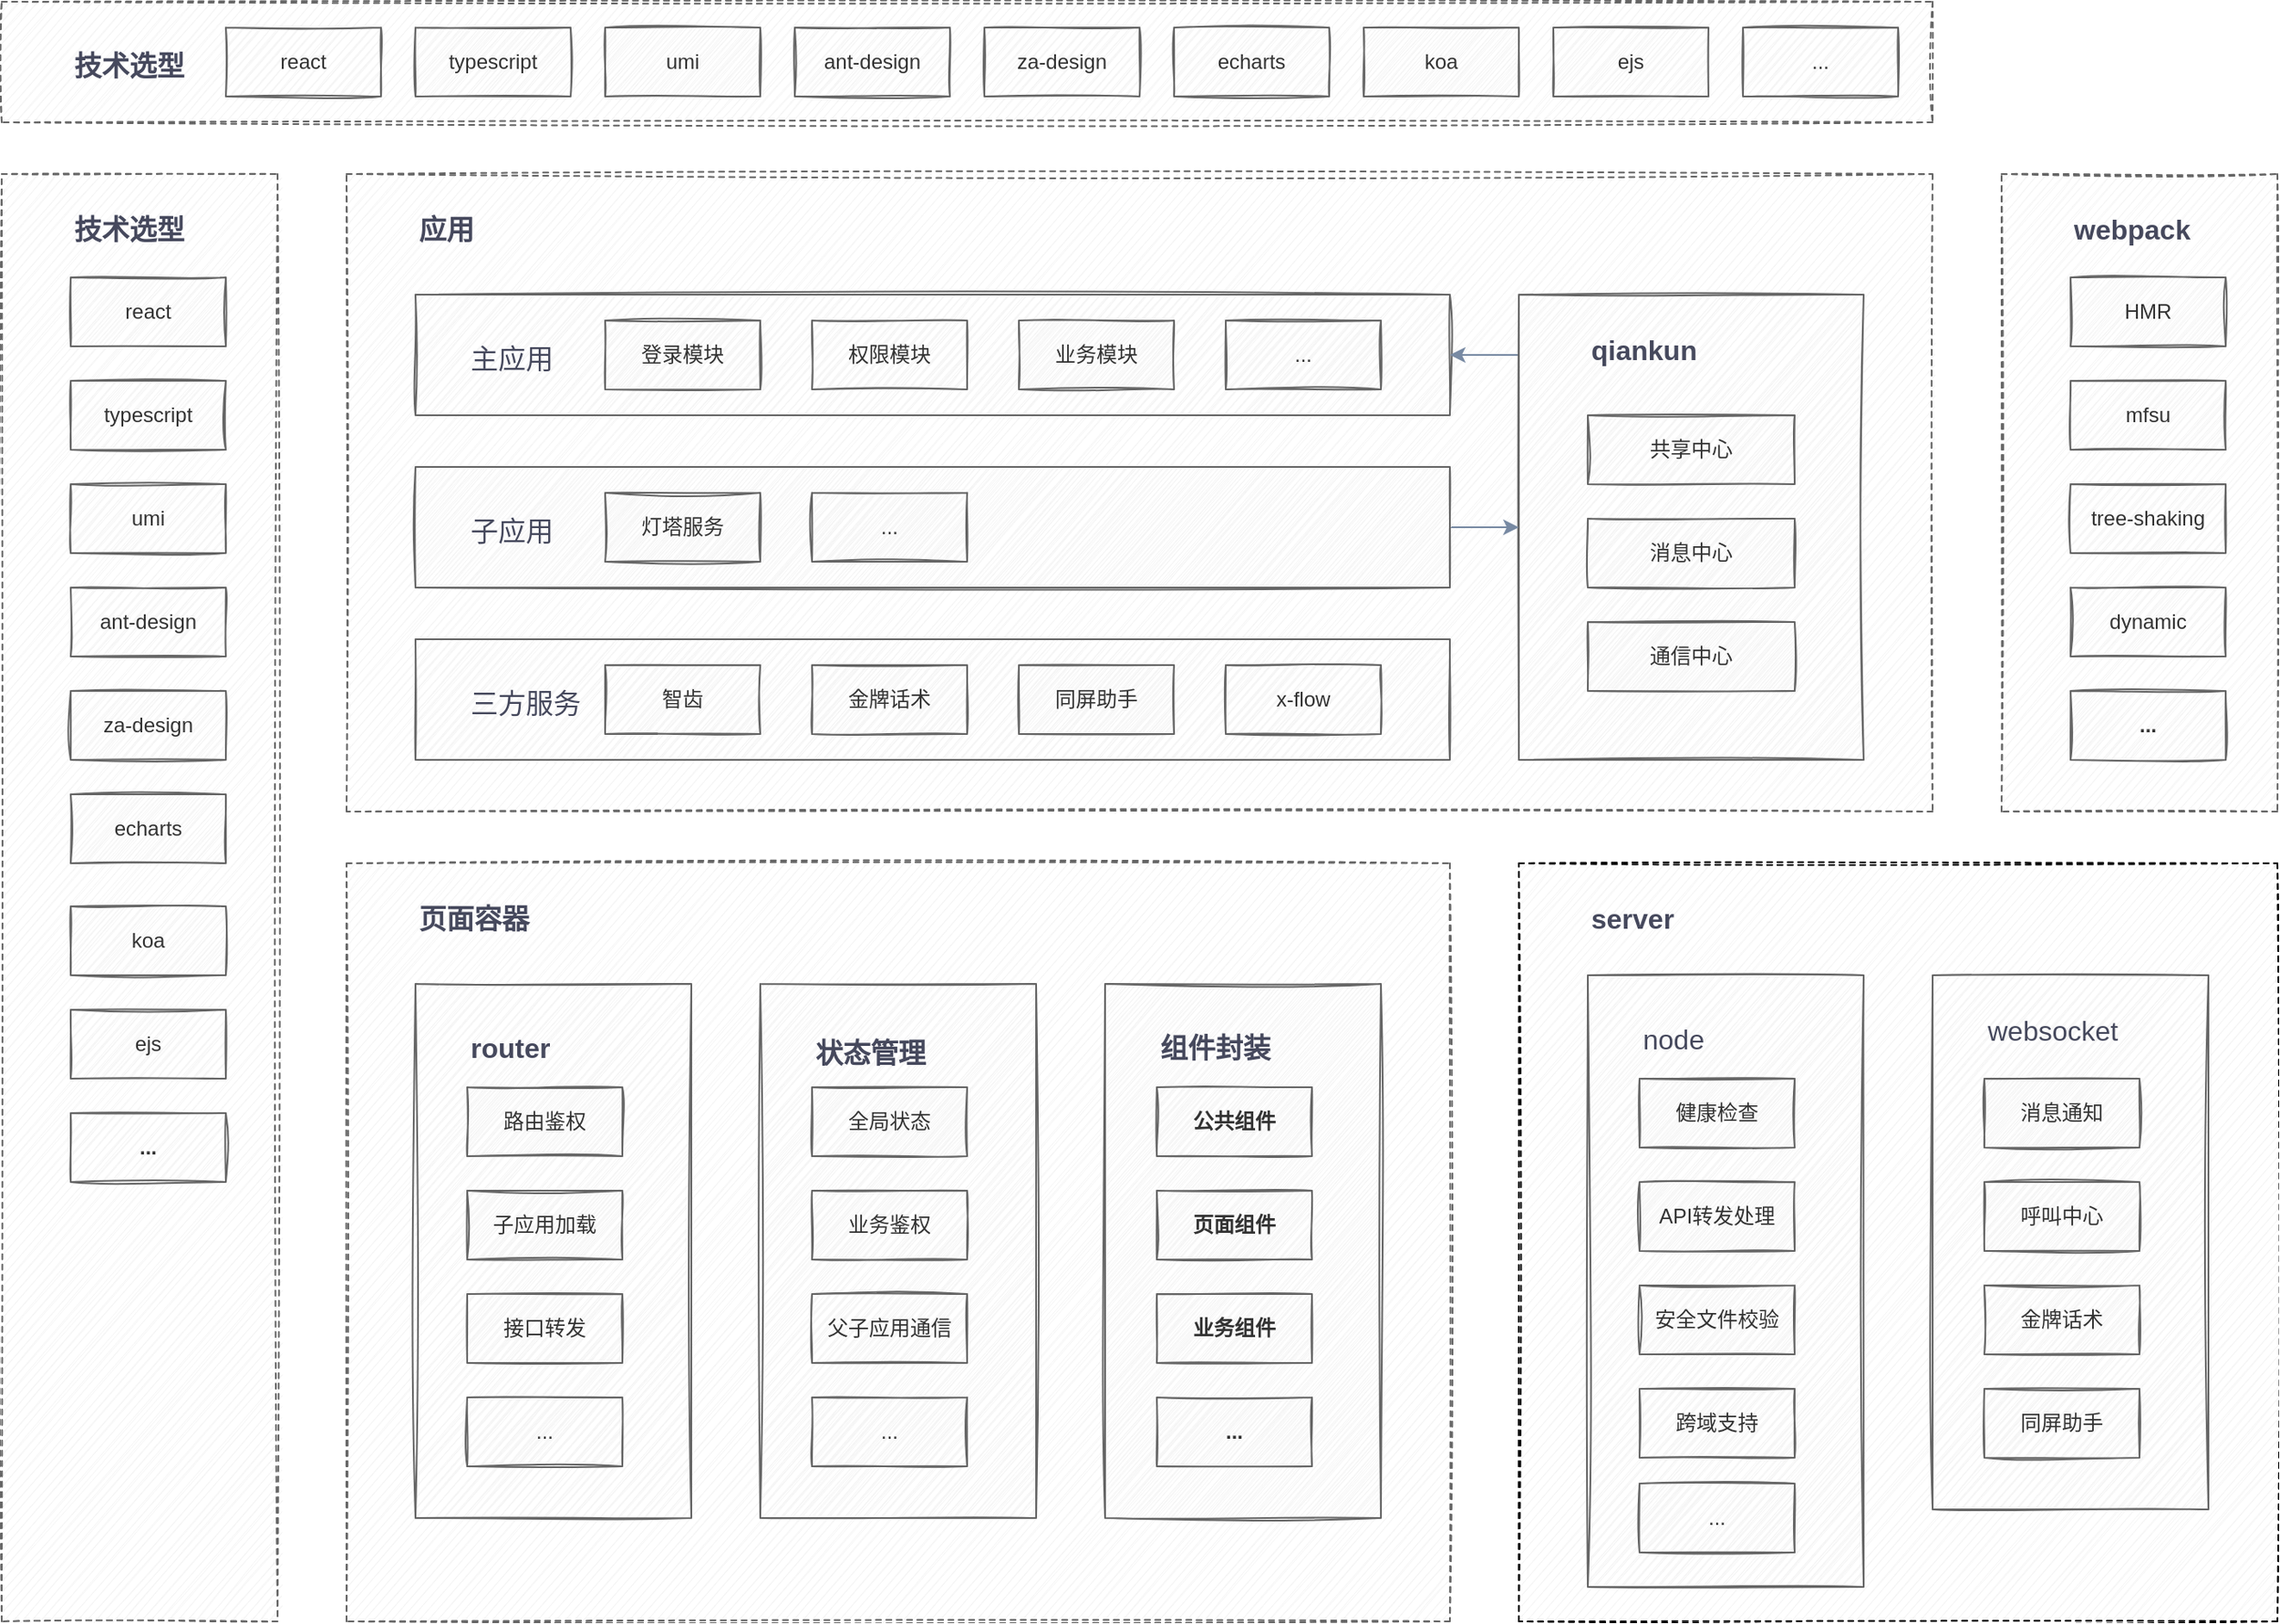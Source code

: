 <mxfile version="16.5.6" type="github">
  <diagram id="S-Ohv1NZQV-sg4bJYoe6" name="Page-1">
    <mxGraphModel dx="1527" dy="981" grid="0" gridSize="10" guides="1" tooltips="1" connect="1" arrows="1" fold="1" page="1" pageScale="1" pageWidth="1654" pageHeight="2336" math="0" shadow="0">
      <root>
        <mxCell id="0" />
        <mxCell id="1" parent="0" />
        <mxCell id="IKRgI5MwyABW7BMP_2ts-50" value="" style="rounded=0;whiteSpace=wrap;html=1;dashed=1;sketch=1;fillColor=#f5f5f5;fontColor=#333333;strokeColor=#666666;" vertex="1" parent="1">
          <mxGeometry x="280" y="200" width="920" height="370" as="geometry" />
        </mxCell>
        <mxCell id="IKRgI5MwyABW7BMP_2ts-51" value="&lt;span style=&quot;font-size: 16px&quot;&gt;应用&lt;/span&gt;" style="text;strokeColor=none;fillColor=none;html=1;fontSize=24;fontStyle=1;verticalAlign=middle;align=left;rounded=0;sketch=0;fontColor=#46495D;" vertex="1" parent="1">
          <mxGeometry x="320" y="210" width="100" height="40" as="geometry" />
        </mxCell>
        <mxCell id="IKRgI5MwyABW7BMP_2ts-52" value="" style="rounded=0;whiteSpace=wrap;html=1;sketch=1;fillColor=#f5f5f5;fontColor=#333333;strokeColor=#666666;" vertex="1" parent="1">
          <mxGeometry x="320" y="270" width="600" height="70" as="geometry" />
        </mxCell>
        <mxCell id="IKRgI5MwyABW7BMP_2ts-54" value="&lt;span style=&quot;font-weight: normal&quot;&gt;&lt;font style=&quot;font-size: 16px&quot;&gt;主应用&lt;/font&gt;&lt;/span&gt;" style="text;strokeColor=none;fillColor=none;html=1;fontSize=24;fontStyle=1;verticalAlign=middle;align=left;rounded=0;sketch=0;fontColor=#46495D;" vertex="1" parent="1">
          <mxGeometry x="350" y="285" width="70" height="40" as="geometry" />
        </mxCell>
        <mxCell id="IKRgI5MwyABW7BMP_2ts-57" value="登录模块" style="rounded=0;whiteSpace=wrap;html=1;sketch=1;fillColor=#f5f5f5;fontColor=#333333;strokeColor=#666666;" vertex="1" parent="1">
          <mxGeometry x="430" y="285" width="90" height="40" as="geometry" />
        </mxCell>
        <mxCell id="IKRgI5MwyABW7BMP_2ts-58" value="权限模块" style="rounded=0;whiteSpace=wrap;html=1;sketch=1;fillColor=#f5f5f5;fontColor=#333333;strokeColor=#666666;" vertex="1" parent="1">
          <mxGeometry x="550" y="285" width="90" height="40" as="geometry" />
        </mxCell>
        <mxCell id="IKRgI5MwyABW7BMP_2ts-129" style="edgeStyle=orthogonalEdgeStyle;curved=0;rounded=1;sketch=0;orthogonalLoop=1;jettySize=auto;html=1;fontSize=16;fontColor=#46495D;strokeColor=#788AA3;fillColor=#B2C9AB;entryX=1;entryY=0.5;entryDx=0;entryDy=0;" edge="1" parent="1" source="IKRgI5MwyABW7BMP_2ts-59" target="IKRgI5MwyABW7BMP_2ts-52">
          <mxGeometry relative="1" as="geometry">
            <Array as="points">
              <mxPoint x="950" y="305" />
              <mxPoint x="950" y="305" />
            </Array>
          </mxGeometry>
        </mxCell>
        <mxCell id="IKRgI5MwyABW7BMP_2ts-59" value="" style="rounded=0;whiteSpace=wrap;html=1;sketch=1;fillColor=#f5f5f5;fontColor=#333333;strokeColor=#666666;" vertex="1" parent="1">
          <mxGeometry x="960" y="270" width="200" height="270" as="geometry" />
        </mxCell>
        <mxCell id="IKRgI5MwyABW7BMP_2ts-60" value="&lt;font style=&quot;font-size: 16px&quot;&gt;qiankun&lt;/font&gt;" style="text;strokeColor=none;fillColor=none;html=1;fontSize=24;fontStyle=1;verticalAlign=middle;align=left;rounded=0;sketch=0;fontColor=#46495D;" vertex="1" parent="1">
          <mxGeometry x="1000" y="280" width="100" height="40" as="geometry" />
        </mxCell>
        <mxCell id="IKRgI5MwyABW7BMP_2ts-61" value="共享中心" style="rounded=0;whiteSpace=wrap;html=1;sketch=1;fillColor=#f5f5f5;fontColor=#333333;strokeColor=#666666;" vertex="1" parent="1">
          <mxGeometry x="1000" y="340" width="120" height="40" as="geometry" />
        </mxCell>
        <mxCell id="IKRgI5MwyABW7BMP_2ts-65" value="通信中心" style="rounded=0;whiteSpace=wrap;html=1;sketch=1;fillColor=#f5f5f5;fontColor=#333333;strokeColor=#666666;" vertex="1" parent="1">
          <mxGeometry x="1000" y="460" width="120" height="40" as="geometry" />
        </mxCell>
        <mxCell id="IKRgI5MwyABW7BMP_2ts-66" value="消息中心" style="rounded=0;whiteSpace=wrap;html=1;sketch=1;fillColor=#f5f5f5;fontColor=#333333;strokeColor=#666666;" vertex="1" parent="1">
          <mxGeometry x="1000" y="400" width="120" height="40" as="geometry" />
        </mxCell>
        <mxCell id="IKRgI5MwyABW7BMP_2ts-67" value="业务模块" style="rounded=0;whiteSpace=wrap;html=1;sketch=1;fillColor=#f5f5f5;fontColor=#333333;strokeColor=#666666;" vertex="1" parent="1">
          <mxGeometry x="670" y="285" width="90" height="40" as="geometry" />
        </mxCell>
        <mxCell id="IKRgI5MwyABW7BMP_2ts-127" style="edgeStyle=orthogonalEdgeStyle;curved=0;rounded=1;sketch=0;orthogonalLoop=1;jettySize=auto;html=1;entryX=0;entryY=0.5;entryDx=0;entryDy=0;fontSize=16;fontColor=#46495D;strokeColor=#788AA3;fillColor=#B2C9AB;" edge="1" parent="1" source="IKRgI5MwyABW7BMP_2ts-68" target="IKRgI5MwyABW7BMP_2ts-59">
          <mxGeometry relative="1" as="geometry" />
        </mxCell>
        <mxCell id="IKRgI5MwyABW7BMP_2ts-68" value="" style="rounded=0;whiteSpace=wrap;html=1;sketch=1;fillColor=#f5f5f5;fontColor=#333333;strokeColor=#666666;" vertex="1" parent="1">
          <mxGeometry x="320" y="370" width="600" height="70" as="geometry" />
        </mxCell>
        <mxCell id="IKRgI5MwyABW7BMP_2ts-69" value="&lt;span style=&quot;font-weight: normal&quot;&gt;&lt;font style=&quot;font-size: 16px&quot;&gt;子应用&lt;/font&gt;&lt;/span&gt;" style="text;strokeColor=none;fillColor=none;html=1;fontSize=24;fontStyle=1;verticalAlign=middle;align=left;rounded=0;sketch=0;fontColor=#46495D;" vertex="1" parent="1">
          <mxGeometry x="350" y="385" width="70" height="40" as="geometry" />
        </mxCell>
        <mxCell id="IKRgI5MwyABW7BMP_2ts-70" value="灯塔服务" style="rounded=0;whiteSpace=wrap;html=1;sketch=1;fillColor=#f5f5f5;fontColor=#333333;strokeColor=#666666;" vertex="1" parent="1">
          <mxGeometry x="430" y="385" width="90" height="40" as="geometry" />
        </mxCell>
        <mxCell id="IKRgI5MwyABW7BMP_2ts-72" value="..." style="rounded=0;whiteSpace=wrap;html=1;sketch=1;fillColor=#f5f5f5;fontColor=#333333;strokeColor=#666666;" vertex="1" parent="1">
          <mxGeometry x="550" y="385" width="90" height="40" as="geometry" />
        </mxCell>
        <mxCell id="IKRgI5MwyABW7BMP_2ts-73" value="" style="rounded=0;whiteSpace=wrap;html=1;dashed=1;sketch=1;fillColor=#f5f5f5;fontColor=#333333;strokeColor=#666666;" vertex="1" parent="1">
          <mxGeometry x="280" y="600" width="640" height="440" as="geometry" />
        </mxCell>
        <mxCell id="IKRgI5MwyABW7BMP_2ts-74" value="&lt;font style=&quot;font-size: 16px&quot;&gt;页面容器&lt;/font&gt;" style="text;strokeColor=none;fillColor=none;html=1;fontSize=24;fontStyle=1;verticalAlign=middle;align=left;rounded=0;sketch=0;fontColor=#46495D;" vertex="1" parent="1">
          <mxGeometry x="320" y="610" width="100" height="40" as="geometry" />
        </mxCell>
        <mxCell id="IKRgI5MwyABW7BMP_2ts-75" value="" style="rounded=0;whiteSpace=wrap;html=1;sketch=1;fillColor=#f5f5f5;fontColor=#333333;strokeColor=#666666;fontStyle=1" vertex="1" parent="1">
          <mxGeometry x="720" y="670" width="160" height="310" as="geometry" />
        </mxCell>
        <mxCell id="IKRgI5MwyABW7BMP_2ts-76" value="&lt;span style=&quot;font-size: 16px&quot;&gt;组件封装&lt;/span&gt;" style="text;strokeColor=none;fillColor=none;html=1;fontSize=24;fontStyle=1;verticalAlign=middle;align=left;rounded=0;sketch=0;fontColor=#46495D;" vertex="1" parent="1">
          <mxGeometry x="750" y="685" width="70" height="40" as="geometry" />
        </mxCell>
        <mxCell id="IKRgI5MwyABW7BMP_2ts-77" value="公共组件" style="rounded=0;whiteSpace=wrap;html=1;sketch=1;fillColor=#f5f5f5;fontColor=#333333;strokeColor=#666666;fontStyle=1" vertex="1" parent="1">
          <mxGeometry x="750" y="730" width="90" height="40" as="geometry" />
        </mxCell>
        <mxCell id="IKRgI5MwyABW7BMP_2ts-78" value="页面组件" style="rounded=0;whiteSpace=wrap;html=1;sketch=1;fillColor=#f5f5f5;fontColor=#333333;strokeColor=#666666;fontStyle=1" vertex="1" parent="1">
          <mxGeometry x="750" y="790" width="90" height="40" as="geometry" />
        </mxCell>
        <mxCell id="IKRgI5MwyABW7BMP_2ts-79" value="业务组件" style="rounded=0;whiteSpace=wrap;html=1;sketch=1;fillColor=#f5f5f5;fontColor=#333333;strokeColor=#666666;fontStyle=1" vertex="1" parent="1">
          <mxGeometry x="750" y="850" width="90" height="40" as="geometry" />
        </mxCell>
        <mxCell id="IKRgI5MwyABW7BMP_2ts-96" value="..." style="rounded=0;whiteSpace=wrap;html=1;sketch=1;fillColor=#f5f5f5;fontColor=#333333;strokeColor=#666666;" vertex="1" parent="1">
          <mxGeometry x="790" y="285" width="90" height="40" as="geometry" />
        </mxCell>
        <mxCell id="IKRgI5MwyABW7BMP_2ts-103" value="..." style="rounded=0;whiteSpace=wrap;html=1;sketch=1;fillColor=#f5f5f5;fontColor=#333333;strokeColor=#666666;fontStyle=1" vertex="1" parent="1">
          <mxGeometry x="750" y="910" width="90" height="40" as="geometry" />
        </mxCell>
        <mxCell id="IKRgI5MwyABW7BMP_2ts-104" value="" style="rounded=0;whiteSpace=wrap;html=1;sketch=1;fillColor=#f5f5f5;fontColor=#333333;strokeColor=#666666;" vertex="1" parent="1">
          <mxGeometry x="320" y="670" width="160" height="310" as="geometry" />
        </mxCell>
        <mxCell id="IKRgI5MwyABW7BMP_2ts-105" value="&lt;font style=&quot;font-size: 16px&quot;&gt;router&lt;/font&gt;" style="text;strokeColor=none;fillColor=none;html=1;fontSize=24;fontStyle=1;verticalAlign=middle;align=left;rounded=0;sketch=0;fontColor=#46495D;" vertex="1" parent="1">
          <mxGeometry x="350" y="685" width="70" height="40" as="geometry" />
        </mxCell>
        <mxCell id="IKRgI5MwyABW7BMP_2ts-106" value="路由鉴权" style="rounded=0;whiteSpace=wrap;html=1;sketch=1;fillColor=#f5f5f5;fontColor=#333333;strokeColor=#666666;" vertex="1" parent="1">
          <mxGeometry x="350" y="730" width="90" height="40" as="geometry" />
        </mxCell>
        <mxCell id="IKRgI5MwyABW7BMP_2ts-107" value="子应用加载" style="rounded=0;whiteSpace=wrap;html=1;sketch=1;fillColor=#f5f5f5;fontColor=#333333;strokeColor=#666666;" vertex="1" parent="1">
          <mxGeometry x="350" y="790" width="90" height="40" as="geometry" />
        </mxCell>
        <mxCell id="IKRgI5MwyABW7BMP_2ts-108" value="接口转发" style="rounded=0;whiteSpace=wrap;html=1;sketch=1;fillColor=#f5f5f5;fontColor=#333333;strokeColor=#666666;" vertex="1" parent="1">
          <mxGeometry x="350" y="850" width="90" height="40" as="geometry" />
        </mxCell>
        <mxCell id="IKRgI5MwyABW7BMP_2ts-109" value="..." style="rounded=0;whiteSpace=wrap;html=1;sketch=1;fillColor=#f5f5f5;fontColor=#333333;strokeColor=#666666;" vertex="1" parent="1">
          <mxGeometry x="350" y="910" width="90" height="40" as="geometry" />
        </mxCell>
        <mxCell id="IKRgI5MwyABW7BMP_2ts-110" value="" style="rounded=0;whiteSpace=wrap;html=1;sketch=1;fillColor=#f5f5f5;fontColor=#333333;strokeColor=#666666;" vertex="1" parent="1">
          <mxGeometry x="520" y="670" width="160" height="310" as="geometry" />
        </mxCell>
        <mxCell id="IKRgI5MwyABW7BMP_2ts-111" value="&lt;font style=&quot;font-size: 16px&quot;&gt;状态管理&lt;/font&gt;" style="text;strokeColor=none;fillColor=none;html=1;fontSize=24;fontStyle=1;verticalAlign=middle;align=left;rounded=0;sketch=0;fontColor=#46495D;" vertex="1" parent="1">
          <mxGeometry x="550" y="685" width="78.75" height="45" as="geometry" />
        </mxCell>
        <mxCell id="IKRgI5MwyABW7BMP_2ts-112" value="全局状态" style="rounded=0;whiteSpace=wrap;html=1;sketch=1;fillColor=#f5f5f5;fontColor=#333333;strokeColor=#666666;" vertex="1" parent="1">
          <mxGeometry x="550" y="730" width="90" height="40" as="geometry" />
        </mxCell>
        <mxCell id="IKRgI5MwyABW7BMP_2ts-113" value="业务鉴权" style="rounded=0;whiteSpace=wrap;html=1;sketch=1;fillColor=#f5f5f5;fontColor=#333333;strokeColor=#666666;" vertex="1" parent="1">
          <mxGeometry x="550" y="790" width="90" height="40" as="geometry" />
        </mxCell>
        <mxCell id="IKRgI5MwyABW7BMP_2ts-114" value="父子应用通信" style="rounded=0;whiteSpace=wrap;html=1;sketch=1;fillColor=#f5f5f5;fontColor=#333333;strokeColor=#666666;" vertex="1" parent="1">
          <mxGeometry x="550" y="850" width="90" height="40" as="geometry" />
        </mxCell>
        <mxCell id="IKRgI5MwyABW7BMP_2ts-115" value="..." style="rounded=0;whiteSpace=wrap;html=1;sketch=1;fillColor=#f5f5f5;fontColor=#333333;strokeColor=#666666;" vertex="1" parent="1">
          <mxGeometry x="550" y="910" width="90" height="40" as="geometry" />
        </mxCell>
        <mxCell id="IKRgI5MwyABW7BMP_2ts-121" value="" style="rounded=0;whiteSpace=wrap;html=1;sketch=1;fillColor=#f5f5f5;fontColor=#333333;strokeColor=#666666;" vertex="1" parent="1">
          <mxGeometry x="320" y="470" width="600" height="70" as="geometry" />
        </mxCell>
        <mxCell id="IKRgI5MwyABW7BMP_2ts-122" value="&lt;span style=&quot;font-weight: normal&quot;&gt;&lt;font style=&quot;font-size: 16px&quot;&gt;三方服务&lt;/font&gt;&lt;/span&gt;" style="text;strokeColor=none;fillColor=none;html=1;fontSize=24;fontStyle=1;verticalAlign=middle;align=left;rounded=0;sketch=0;fontColor=#46495D;" vertex="1" parent="1">
          <mxGeometry x="350" y="485" width="70" height="40" as="geometry" />
        </mxCell>
        <mxCell id="IKRgI5MwyABW7BMP_2ts-123" value="智齿" style="rounded=0;whiteSpace=wrap;html=1;sketch=1;fillColor=#f5f5f5;fontColor=#333333;strokeColor=#666666;" vertex="1" parent="1">
          <mxGeometry x="430" y="485" width="90" height="40" as="geometry" />
        </mxCell>
        <mxCell id="IKRgI5MwyABW7BMP_2ts-124" value="金牌话术" style="rounded=0;whiteSpace=wrap;html=1;sketch=1;fillColor=#f5f5f5;fontColor=#333333;strokeColor=#666666;" vertex="1" parent="1">
          <mxGeometry x="550" y="485" width="90" height="40" as="geometry" />
        </mxCell>
        <mxCell id="IKRgI5MwyABW7BMP_2ts-125" value="同屏助手" style="rounded=0;whiteSpace=wrap;html=1;sketch=1;fillColor=#f5f5f5;fontColor=#333333;strokeColor=#666666;" vertex="1" parent="1">
          <mxGeometry x="670" y="485" width="90" height="40" as="geometry" />
        </mxCell>
        <mxCell id="IKRgI5MwyABW7BMP_2ts-126" value="x-flow" style="rounded=0;whiteSpace=wrap;html=1;sketch=1;fillColor=#f5f5f5;fontColor=#333333;strokeColor=#666666;" vertex="1" parent="1">
          <mxGeometry x="790" y="485" width="90" height="40" as="geometry" />
        </mxCell>
        <mxCell id="IKRgI5MwyABW7BMP_2ts-130" value="" style="rounded=0;whiteSpace=wrap;html=1;dashed=1;sketch=1;fillColor=#f5f5f5;fontColor=#333333;strokeColor=default;" vertex="1" parent="1">
          <mxGeometry x="960" y="600" width="440" height="440" as="geometry" />
        </mxCell>
        <mxCell id="IKRgI5MwyABW7BMP_2ts-131" value="&lt;span style=&quot;font-size: 16px&quot;&gt;server&lt;/span&gt;" style="text;strokeColor=none;fillColor=none;html=1;fontSize=24;fontStyle=1;verticalAlign=middle;align=left;rounded=0;sketch=0;fontColor=#46495D;" vertex="1" parent="1">
          <mxGeometry x="1000" y="610" width="100" height="40" as="geometry" />
        </mxCell>
        <mxCell id="IKRgI5MwyABW7BMP_2ts-132" value="" style="rounded=0;whiteSpace=wrap;html=1;sketch=1;fillColor=#f5f5f5;fontColor=#333333;strokeColor=#666666;" vertex="1" parent="1">
          <mxGeometry x="1000" y="665" width="160" height="355" as="geometry" />
        </mxCell>
        <mxCell id="IKRgI5MwyABW7BMP_2ts-133" value="&lt;span style=&quot;font-size: 16px ; font-weight: 400&quot;&gt;node&lt;/span&gt;" style="text;strokeColor=none;fillColor=none;html=1;fontSize=24;fontStyle=1;verticalAlign=middle;align=left;rounded=0;sketch=0;fontColor=#46495D;" vertex="1" parent="1">
          <mxGeometry x="1030" y="680" width="70" height="40" as="geometry" />
        </mxCell>
        <mxCell id="IKRgI5MwyABW7BMP_2ts-134" value="健康检查" style="rounded=0;whiteSpace=wrap;html=1;sketch=1;fillColor=#f5f5f5;fontColor=#333333;strokeColor=#666666;" vertex="1" parent="1">
          <mxGeometry x="1030" y="725" width="90" height="40" as="geometry" />
        </mxCell>
        <mxCell id="IKRgI5MwyABW7BMP_2ts-135" value="API转发处理" style="rounded=0;whiteSpace=wrap;html=1;sketch=1;fillColor=#f5f5f5;fontColor=#333333;strokeColor=#666666;" vertex="1" parent="1">
          <mxGeometry x="1030" y="785" width="90" height="40" as="geometry" />
        </mxCell>
        <mxCell id="IKRgI5MwyABW7BMP_2ts-136" value="安全文件校验" style="rounded=0;whiteSpace=wrap;html=1;sketch=1;fillColor=#f5f5f5;fontColor=#333333;strokeColor=#666666;" vertex="1" parent="1">
          <mxGeometry x="1030" y="845" width="90" height="40" as="geometry" />
        </mxCell>
        <mxCell id="IKRgI5MwyABW7BMP_2ts-137" value="跨域支持" style="rounded=0;whiteSpace=wrap;html=1;sketch=1;fillColor=#f5f5f5;fontColor=#333333;strokeColor=#666666;" vertex="1" parent="1">
          <mxGeometry x="1030" y="905" width="90" height="40" as="geometry" />
        </mxCell>
        <mxCell id="IKRgI5MwyABW7BMP_2ts-138" value="" style="rounded=0;whiteSpace=wrap;html=1;sketch=1;fillColor=#f5f5f5;fontColor=#333333;strokeColor=#666666;" vertex="1" parent="1">
          <mxGeometry x="1200" y="665" width="160" height="310" as="geometry" />
        </mxCell>
        <mxCell id="IKRgI5MwyABW7BMP_2ts-139" value="&lt;span style=&quot;font-size: 16px ; font-weight: 400&quot;&gt;websocket&lt;/span&gt;" style="text;strokeColor=none;fillColor=none;html=1;fontSize=24;fontStyle=1;verticalAlign=middle;align=left;rounded=0;sketch=0;fontColor=#46495D;" vertex="1" parent="1">
          <mxGeometry x="1230" y="675" width="70" height="40" as="geometry" />
        </mxCell>
        <mxCell id="IKRgI5MwyABW7BMP_2ts-140" value="消息通知" style="rounded=0;whiteSpace=wrap;html=1;sketch=1;fillColor=#f5f5f5;fontColor=#333333;strokeColor=#666666;" vertex="1" parent="1">
          <mxGeometry x="1230" y="725" width="90" height="40" as="geometry" />
        </mxCell>
        <mxCell id="IKRgI5MwyABW7BMP_2ts-141" value="呼叫中心" style="rounded=0;whiteSpace=wrap;html=1;sketch=1;fillColor=#f5f5f5;fontColor=#333333;strokeColor=#666666;" vertex="1" parent="1">
          <mxGeometry x="1230" y="785" width="90" height="40" as="geometry" />
        </mxCell>
        <mxCell id="IKRgI5MwyABW7BMP_2ts-142" value="金牌话术" style="rounded=0;whiteSpace=wrap;html=1;sketch=1;fillColor=#f5f5f5;fontColor=#333333;strokeColor=#666666;" vertex="1" parent="1">
          <mxGeometry x="1230" y="845" width="90" height="40" as="geometry" />
        </mxCell>
        <mxCell id="IKRgI5MwyABW7BMP_2ts-143" value="同屏助手" style="rounded=0;whiteSpace=wrap;html=1;sketch=1;fillColor=#f5f5f5;fontColor=#333333;strokeColor=#666666;" vertex="1" parent="1">
          <mxGeometry x="1230" y="905" width="90" height="40" as="geometry" />
        </mxCell>
        <mxCell id="IKRgI5MwyABW7BMP_2ts-144" value="..." style="rounded=0;whiteSpace=wrap;html=1;sketch=1;fillColor=#f5f5f5;fontColor=#333333;strokeColor=#666666;" vertex="1" parent="1">
          <mxGeometry x="1030" y="960" width="90" height="40" as="geometry" />
        </mxCell>
        <mxCell id="IKRgI5MwyABW7BMP_2ts-161" value="" style="rounded=0;whiteSpace=wrap;html=1;sketch=1;fillColor=#f5f5f5;fontColor=#333333;strokeColor=#666666;dashed=1;" vertex="1" parent="1">
          <mxGeometry x="80" y="100" width="1120" height="70" as="geometry" />
        </mxCell>
        <mxCell id="IKRgI5MwyABW7BMP_2ts-162" value="&lt;font style=&quot;font-size: 16px&quot;&gt;技术选型&lt;/font&gt;" style="text;strokeColor=none;fillColor=none;html=1;fontSize=24;fontStyle=1;verticalAlign=middle;align=left;rounded=0;sketch=0;fontColor=#46495D;" vertex="1" parent="1">
          <mxGeometry x="120" y="115" width="70" height="40" as="geometry" />
        </mxCell>
        <mxCell id="IKRgI5MwyABW7BMP_2ts-163" value="react" style="rounded=0;whiteSpace=wrap;html=1;sketch=1;fillColor=#f5f5f5;fontColor=#333333;strokeColor=#666666;" vertex="1" parent="1">
          <mxGeometry x="210" y="115" width="90" height="40" as="geometry" />
        </mxCell>
        <mxCell id="IKRgI5MwyABW7BMP_2ts-164" value="typescript" style="rounded=0;whiteSpace=wrap;html=1;sketch=1;fillColor=#f5f5f5;fontColor=#333333;strokeColor=#666666;" vertex="1" parent="1">
          <mxGeometry x="320" y="115" width="90" height="40" as="geometry" />
        </mxCell>
        <mxCell id="IKRgI5MwyABW7BMP_2ts-165" value="umi" style="rounded=0;whiteSpace=wrap;html=1;sketch=1;fillColor=#f5f5f5;fontColor=#333333;strokeColor=#666666;" vertex="1" parent="1">
          <mxGeometry x="430" y="115" width="90" height="40" as="geometry" />
        </mxCell>
        <mxCell id="IKRgI5MwyABW7BMP_2ts-166" value="ant-design" style="rounded=0;whiteSpace=wrap;html=1;sketch=1;fillColor=#f5f5f5;fontColor=#333333;strokeColor=#666666;" vertex="1" parent="1">
          <mxGeometry x="540" y="115" width="90" height="40" as="geometry" />
        </mxCell>
        <mxCell id="IKRgI5MwyABW7BMP_2ts-167" value="koa" style="rounded=0;whiteSpace=wrap;html=1;sketch=1;fillColor=#f5f5f5;fontColor=#333333;strokeColor=#666666;" vertex="1" parent="1">
          <mxGeometry x="870" y="115" width="90" height="40" as="geometry" />
        </mxCell>
        <mxCell id="IKRgI5MwyABW7BMP_2ts-168" value="ejs" style="rounded=0;whiteSpace=wrap;html=1;sketch=1;fillColor=#f5f5f5;fontColor=#333333;strokeColor=#666666;" vertex="1" parent="1">
          <mxGeometry x="980" y="115" width="90" height="40" as="geometry" />
        </mxCell>
        <mxCell id="IKRgI5MwyABW7BMP_2ts-169" value="" style="rounded=0;whiteSpace=wrap;html=1;dashed=1;sketch=1;fillColor=#f5f5f5;fontColor=#333333;strokeColor=#666666;" vertex="1" parent="1">
          <mxGeometry x="1240" y="200" width="160" height="370" as="geometry" />
        </mxCell>
        <mxCell id="IKRgI5MwyABW7BMP_2ts-170" value="&lt;span style=&quot;font-size: 16px&quot;&gt;webpack&lt;/span&gt;" style="text;strokeColor=none;fillColor=none;html=1;fontSize=24;fontStyle=1;verticalAlign=middle;align=left;rounded=0;sketch=0;fontColor=#46495D;" vertex="1" parent="1">
          <mxGeometry x="1280" y="210" width="100" height="40" as="geometry" />
        </mxCell>
        <mxCell id="IKRgI5MwyABW7BMP_2ts-171" value="&lt;span style=&quot;font-weight: normal&quot;&gt;HMR&lt;/span&gt;" style="rounded=0;whiteSpace=wrap;html=1;sketch=1;fillColor=#f5f5f5;fontColor=#333333;strokeColor=#666666;fontStyle=1" vertex="1" parent="1">
          <mxGeometry x="1280" y="260" width="90" height="40" as="geometry" />
        </mxCell>
        <mxCell id="IKRgI5MwyABW7BMP_2ts-174" value="echarts" style="rounded=0;whiteSpace=wrap;html=1;sketch=1;fillColor=#f5f5f5;fontColor=#333333;strokeColor=#666666;" vertex="1" parent="1">
          <mxGeometry x="760" y="115" width="90" height="40" as="geometry" />
        </mxCell>
        <mxCell id="IKRgI5MwyABW7BMP_2ts-175" value="za-design" style="rounded=0;whiteSpace=wrap;html=1;sketch=1;fillColor=#f5f5f5;fontColor=#333333;strokeColor=#666666;" vertex="1" parent="1">
          <mxGeometry x="650" y="115" width="90" height="40" as="geometry" />
        </mxCell>
        <mxCell id="IKRgI5MwyABW7BMP_2ts-176" value="&lt;span style=&quot;font-weight: normal&quot;&gt;mfsu&lt;/span&gt;" style="rounded=0;whiteSpace=wrap;html=1;sketch=1;fillColor=#f5f5f5;fontColor=#333333;strokeColor=#666666;fontStyle=1" vertex="1" parent="1">
          <mxGeometry x="1280" y="320" width="90" height="40" as="geometry" />
        </mxCell>
        <mxCell id="IKRgI5MwyABW7BMP_2ts-178" value="&lt;span style=&quot;font-weight: normal&quot;&gt;tree-shaking&lt;/span&gt;" style="rounded=0;whiteSpace=wrap;html=1;sketch=1;fillColor=#f5f5f5;fontColor=#333333;strokeColor=#666666;fontStyle=1" vertex="1" parent="1">
          <mxGeometry x="1280" y="380" width="90" height="40" as="geometry" />
        </mxCell>
        <mxCell id="IKRgI5MwyABW7BMP_2ts-179" value="&lt;span style=&quot;font-weight: normal&quot;&gt;dynamic&lt;/span&gt;" style="rounded=0;whiteSpace=wrap;html=1;sketch=1;fillColor=#f5f5f5;fontColor=#333333;strokeColor=#666666;fontStyle=1" vertex="1" parent="1">
          <mxGeometry x="1280" y="440" width="90" height="40" as="geometry" />
        </mxCell>
        <mxCell id="IKRgI5MwyABW7BMP_2ts-180" value="..." style="rounded=0;whiteSpace=wrap;html=1;sketch=1;fillColor=#f5f5f5;fontColor=#333333;strokeColor=#666666;fontStyle=1" vertex="1" parent="1">
          <mxGeometry x="1280" y="500" width="90" height="40" as="geometry" />
        </mxCell>
        <mxCell id="IKRgI5MwyABW7BMP_2ts-181" value="..." style="rounded=0;whiteSpace=wrap;html=1;sketch=1;fillColor=#f5f5f5;fontColor=#333333;strokeColor=#666666;" vertex="1" parent="1">
          <mxGeometry x="1090" y="115" width="90" height="40" as="geometry" />
        </mxCell>
        <mxCell id="IKRgI5MwyABW7BMP_2ts-217" value="" style="rounded=0;whiteSpace=wrap;html=1;dashed=1;sketch=1;fillColor=#f5f5f5;fontColor=#333333;strokeColor=#666666;" vertex="1" parent="1">
          <mxGeometry x="80" y="200" width="160" height="840" as="geometry" />
        </mxCell>
        <mxCell id="IKRgI5MwyABW7BMP_2ts-218" value="&lt;span style=&quot;font-size: 16px&quot;&gt;技术选型&lt;/span&gt;" style="text;strokeColor=none;fillColor=none;html=1;fontSize=24;fontStyle=1;verticalAlign=middle;align=left;rounded=0;sketch=0;fontColor=#46495D;" vertex="1" parent="1">
          <mxGeometry x="120" y="210" width="100" height="40" as="geometry" />
        </mxCell>
        <mxCell id="IKRgI5MwyABW7BMP_2ts-219" value="&lt;span style=&quot;font-weight: 400&quot;&gt;react&lt;/span&gt;" style="rounded=0;whiteSpace=wrap;html=1;sketch=1;fillColor=#f5f5f5;fontColor=#333333;strokeColor=#666666;fontStyle=1" vertex="1" parent="1">
          <mxGeometry x="120" y="260" width="90" height="40" as="geometry" />
        </mxCell>
        <mxCell id="IKRgI5MwyABW7BMP_2ts-220" value="&lt;span style=&quot;font-weight: 400&quot;&gt;typescript&lt;/span&gt;" style="rounded=0;whiteSpace=wrap;html=1;sketch=1;fillColor=#f5f5f5;fontColor=#333333;strokeColor=#666666;fontStyle=1" vertex="1" parent="1">
          <mxGeometry x="120" y="320" width="90" height="40" as="geometry" />
        </mxCell>
        <mxCell id="IKRgI5MwyABW7BMP_2ts-221" value="&lt;span style=&quot;font-weight: 400&quot;&gt;umi&lt;/span&gt;" style="rounded=0;whiteSpace=wrap;html=1;sketch=1;fillColor=#f5f5f5;fontColor=#333333;strokeColor=#666666;fontStyle=1" vertex="1" parent="1">
          <mxGeometry x="120" y="380" width="90" height="40" as="geometry" />
        </mxCell>
        <mxCell id="IKRgI5MwyABW7BMP_2ts-222" value="&lt;span style=&quot;font-weight: 400&quot;&gt;ant-design&lt;/span&gt;" style="rounded=0;whiteSpace=wrap;html=1;sketch=1;fillColor=#f5f5f5;fontColor=#333333;strokeColor=#666666;fontStyle=1" vertex="1" parent="1">
          <mxGeometry x="120" y="440" width="90" height="40" as="geometry" />
        </mxCell>
        <mxCell id="IKRgI5MwyABW7BMP_2ts-223" value="..." style="rounded=0;whiteSpace=wrap;html=1;sketch=1;fillColor=#f5f5f5;fontColor=#333333;strokeColor=#666666;fontStyle=1" vertex="1" parent="1">
          <mxGeometry x="120" y="745" width="90" height="40" as="geometry" />
        </mxCell>
        <mxCell id="IKRgI5MwyABW7BMP_2ts-224" value="&lt;span style=&quot;font-weight: 400&quot;&gt;za-design&lt;/span&gt;" style="rounded=0;whiteSpace=wrap;html=1;sketch=1;fillColor=#f5f5f5;fontColor=#333333;strokeColor=#666666;fontStyle=1" vertex="1" parent="1">
          <mxGeometry x="120" y="500" width="90" height="40" as="geometry" />
        </mxCell>
        <mxCell id="IKRgI5MwyABW7BMP_2ts-225" value="&lt;span style=&quot;font-weight: 400&quot;&gt;echarts&lt;/span&gt;" style="rounded=0;whiteSpace=wrap;html=1;sketch=1;fillColor=#f5f5f5;fontColor=#333333;strokeColor=#666666;fontStyle=1" vertex="1" parent="1">
          <mxGeometry x="120" y="560" width="90" height="40" as="geometry" />
        </mxCell>
        <mxCell id="IKRgI5MwyABW7BMP_2ts-226" value="&lt;span style=&quot;font-weight: 400&quot;&gt;koa&lt;/span&gt;" style="rounded=0;whiteSpace=wrap;html=1;sketch=1;fillColor=#f5f5f5;fontColor=#333333;strokeColor=#666666;fontStyle=1" vertex="1" parent="1">
          <mxGeometry x="120" y="625" width="90" height="40" as="geometry" />
        </mxCell>
        <mxCell id="IKRgI5MwyABW7BMP_2ts-227" value="&lt;span style=&quot;font-weight: 400&quot;&gt;ejs&lt;/span&gt;" style="rounded=0;whiteSpace=wrap;html=1;sketch=1;fillColor=#f5f5f5;fontColor=#333333;strokeColor=#666666;fontStyle=1" vertex="1" parent="1">
          <mxGeometry x="120" y="685" width="90" height="40" as="geometry" />
        </mxCell>
      </root>
    </mxGraphModel>
  </diagram>
</mxfile>
